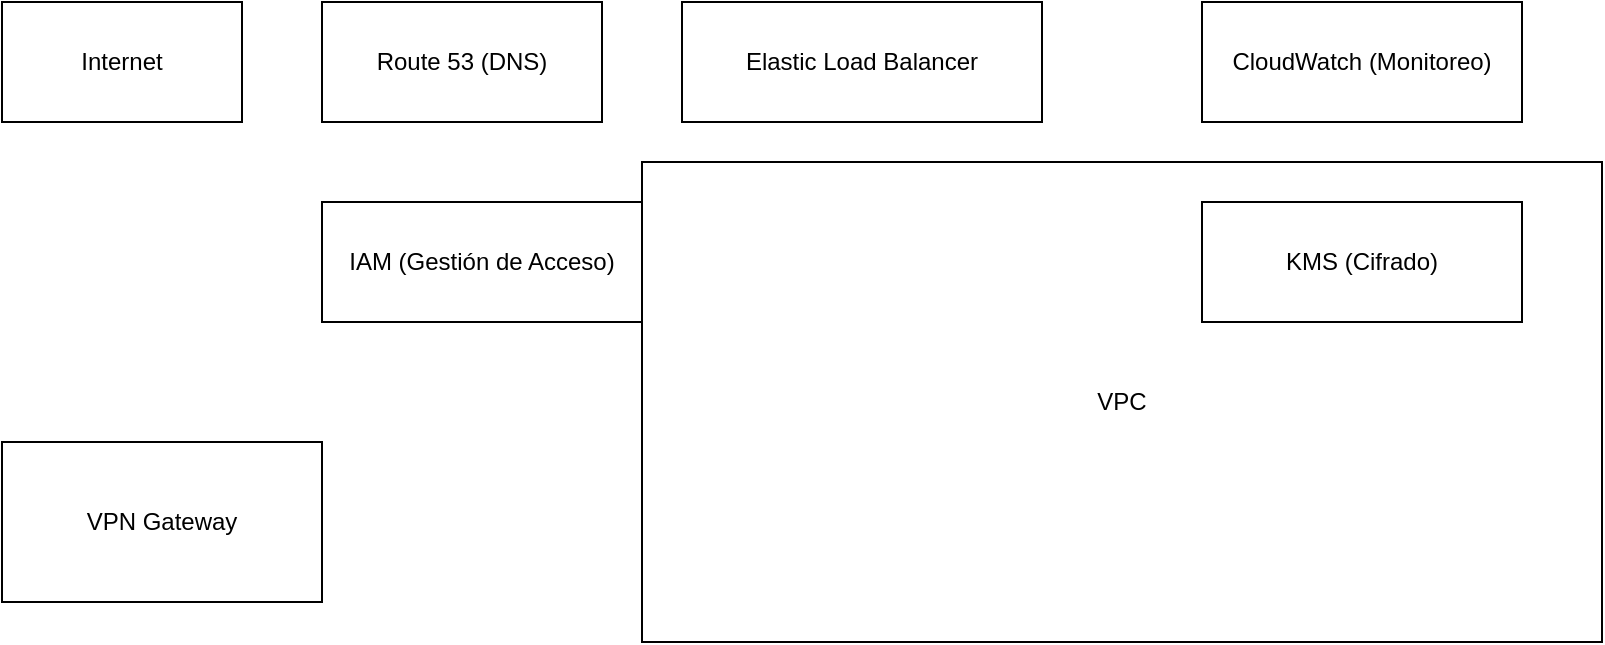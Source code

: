 <?xml version='1.0' encoding='utf-8'?>
<mxfile><diagram name="Arquitectura Cloud"><mxGraphModel><root><mxCell id="0" /><mxCell id="1" parent="0" /><mxCell id="2" value="Internet" style="rounded=0;whiteSpace=wrap;html=1;" vertex="1" parent="1"><mxGeometry x="40" y="40" width="120" height="60" as="geometry" /></mxCell><mxCell id="3" value="Route 53 (DNS)" style="rounded=0;whiteSpace=wrap;html=1;" vertex="1" parent="1"><mxGeometry x="200" y="40" width="140" height="60" as="geometry" /></mxCell><mxCell id="4" value="Elastic Load Balancer" style="rounded=0;whiteSpace=wrap;html=1;" vertex="1" parent="1"><mxGeometry x="380" y="40" width="180" height="60" as="geometry" /></mxCell><mxCell id="5" value="Subred Pública (EC2 Web)" style="rounded=0;whiteSpace=wrap;html=1;" vertex="1" parent="1"><mxGeometry x="380" y="140" width="200" height="80" as="geometry" /></mxCell><mxCell id="6" value="Subred Privada (EC2 App)" style="rounded=0;whiteSpace=wrap;html=1;" vertex="1" parent="1"><mxGeometry x="380" y="260" width="200" height="80" as="geometry" /></mxCell><mxCell id="7" value="Base de Datos (RDS)" style="rounded=0;whiteSpace=wrap;html=1;" vertex="1" parent="1"><mxGeometry x="640" y="260" width="160" height="80" as="geometry" /></mxCell><mxCell id="8" value="VPC" style="rounded=0;whiteSpace=wrap;html=1;" vertex="1" parent="1"><mxGeometry x="360" y="120" width="480" height="240" as="geometry" /></mxCell><mxCell id="9" value="VPN Gateway" style="rounded=0;whiteSpace=wrap;html=1;" vertex="1" parent="1"><mxGeometry x="40" y="260" width="160" height="80" as="geometry" /></mxCell><mxCell id="10" value="CloudWatch (Monitoreo)" style="rounded=0;whiteSpace=wrap;html=1;" vertex="1" parent="1"><mxGeometry x="640" y="40" width="160" height="60" as="geometry" /></mxCell><mxCell id="11" value="KMS (Cifrado)" style="rounded=0;whiteSpace=wrap;html=1;" vertex="1" parent="1"><mxGeometry x="640" y="140" width="160" height="60" as="geometry" /></mxCell><mxCell id="12" value="IAM (Gestión de Acceso)" style="rounded=0;whiteSpace=wrap;html=1;" vertex="1" parent="1"><mxGeometry x="200" y="140" width="160" height="60" as="geometry" /></mxCell></root></mxGraphModel></diagram></mxfile>